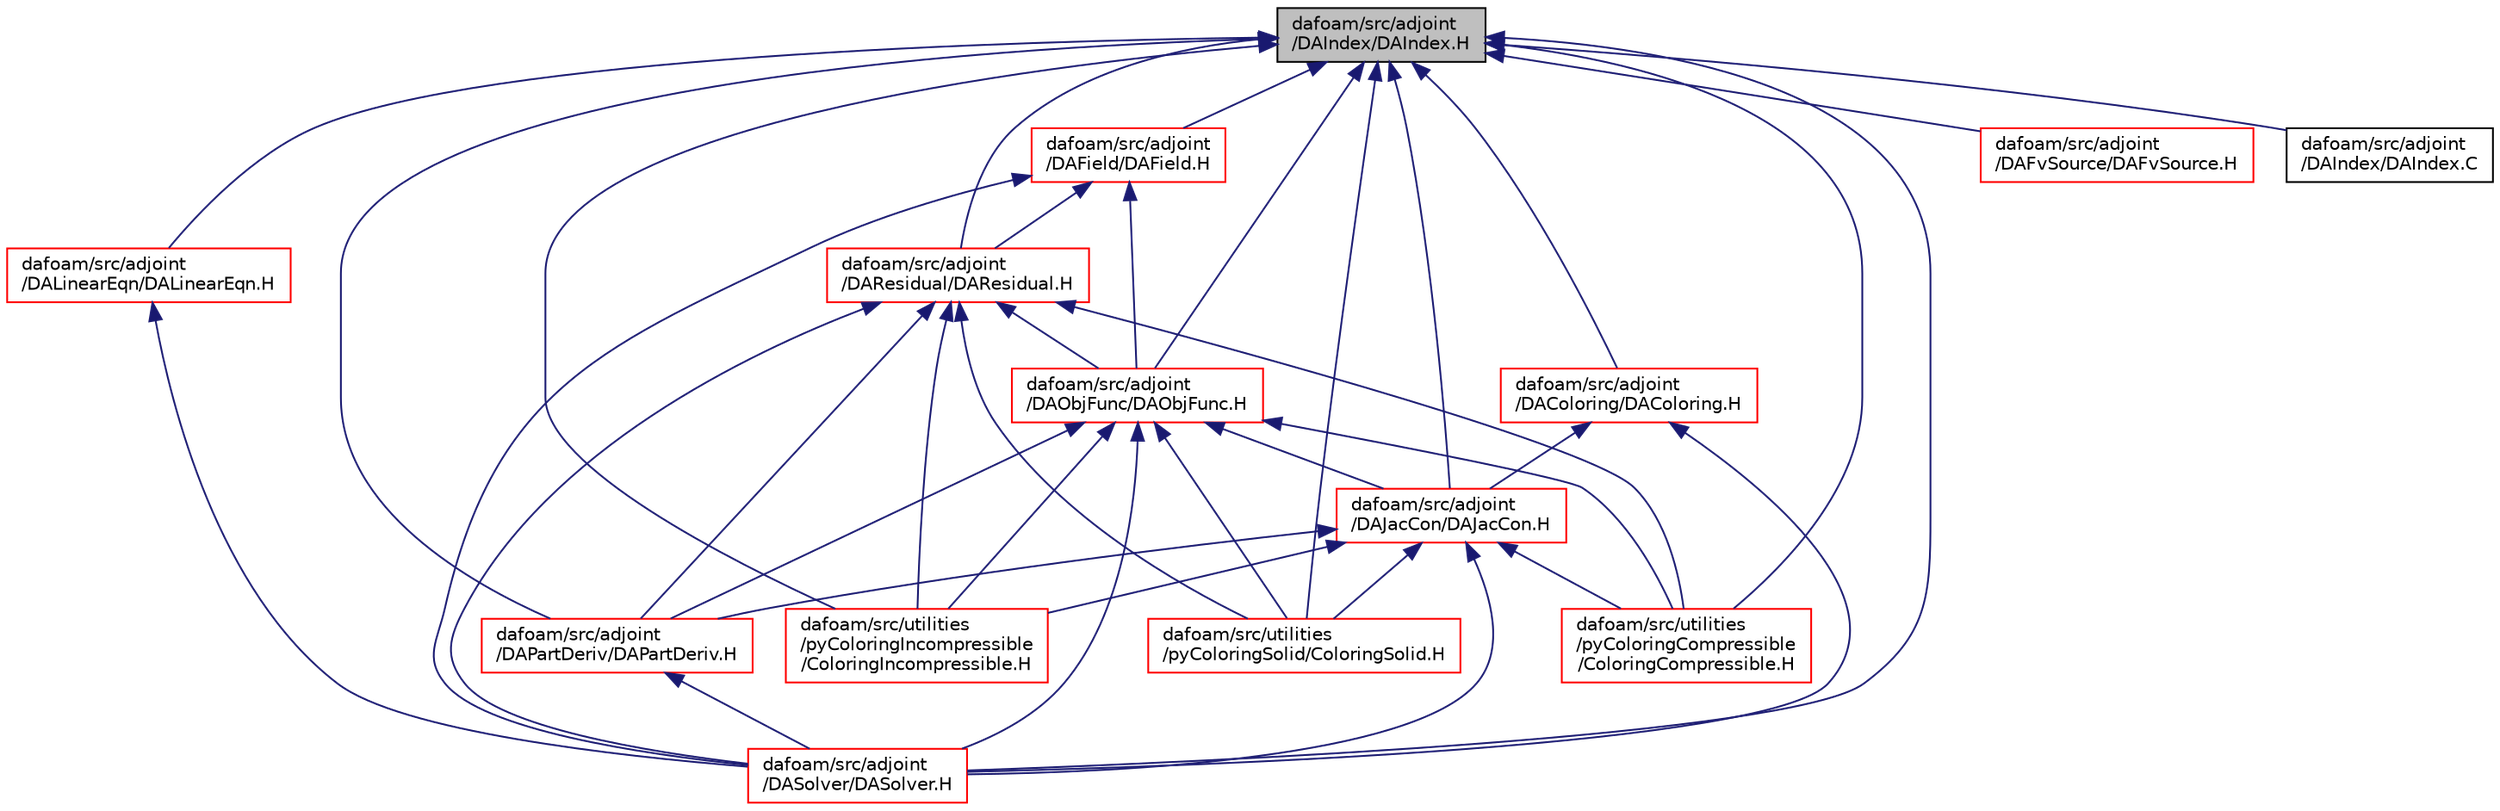 digraph "dafoam/src/adjoint/DAIndex/DAIndex.H"
{
  bgcolor="transparent";
  edge [fontname="Helvetica",fontsize="10",labelfontname="Helvetica",labelfontsize="10"];
  node [fontname="Helvetica",fontsize="10",shape=record];
  Node23 [label="dafoam/src/adjoint\l/DAIndex/DAIndex.H",height=0.2,width=0.4,color="black", fillcolor="grey75", style="filled", fontcolor="black"];
  Node23 -> Node24 [dir="back",color="midnightblue",fontsize="10",style="solid",fontname="Helvetica"];
  Node24 [label="dafoam/src/adjoint\l/DAColoring/DAColoring.H",height=0.2,width=0.4,color="red",URL="$DAColoring_8H.html"];
  Node24 -> Node26 [dir="back",color="midnightblue",fontsize="10",style="solid",fontname="Helvetica"];
  Node26 [label="dafoam/src/adjoint\l/DAJacCon/DAJacCon.H",height=0.2,width=0.4,color="red",URL="$DAJacCon_8H.html"];
  Node26 -> Node34 [dir="back",color="midnightblue",fontsize="10",style="solid",fontname="Helvetica"];
  Node34 [label="dafoam/src/adjoint\l/DAPartDeriv/DAPartDeriv.H",height=0.2,width=0.4,color="red",URL="$DAPartDeriv_8H.html"];
  Node34 -> Node52 [dir="back",color="midnightblue",fontsize="10",style="solid",fontname="Helvetica"];
  Node52 [label="dafoam/src/adjoint\l/DASolver/DASolver.H",height=0.2,width=0.4,color="red",URL="$DASolver_8H.html"];
  Node26 -> Node52 [dir="back",color="midnightblue",fontsize="10",style="solid",fontname="Helvetica"];
  Node26 -> Node68 [dir="back",color="midnightblue",fontsize="10",style="solid",fontname="Helvetica"];
  Node68 [label="dafoam/src/utilities\l/pyColoringCompressible\l/ColoringCompressible.H",height=0.2,width=0.4,color="red",URL="$ColoringCompressible_8H.html"];
  Node26 -> Node70 [dir="back",color="midnightblue",fontsize="10",style="solid",fontname="Helvetica"];
  Node70 [label="dafoam/src/utilities\l/pyColoringIncompressible\l/ColoringIncompressible.H",height=0.2,width=0.4,color="red",URL="$ColoringIncompressible_8H.html"];
  Node26 -> Node72 [dir="back",color="midnightblue",fontsize="10",style="solid",fontname="Helvetica"];
  Node72 [label="dafoam/src/utilities\l/pyColoringSolid/ColoringSolid.H",height=0.2,width=0.4,color="red",URL="$ColoringSolid_8H.html"];
  Node24 -> Node52 [dir="back",color="midnightblue",fontsize="10",style="solid",fontname="Helvetica"];
  Node23 -> Node74 [dir="back",color="midnightblue",fontsize="10",style="solid",fontname="Helvetica"];
  Node74 [label="dafoam/src/adjoint\l/DAField/DAField.H",height=0.2,width=0.4,color="red",URL="$DAField_8H.html"];
  Node74 -> Node76 [dir="back",color="midnightblue",fontsize="10",style="solid",fontname="Helvetica"];
  Node76 [label="dafoam/src/adjoint\l/DAObjFunc/DAObjFunc.H",height=0.2,width=0.4,color="red",URL="$DAObjFunc_8H.html"];
  Node76 -> Node26 [dir="back",color="midnightblue",fontsize="10",style="solid",fontname="Helvetica"];
  Node76 -> Node34 [dir="back",color="midnightblue",fontsize="10",style="solid",fontname="Helvetica"];
  Node76 -> Node52 [dir="back",color="midnightblue",fontsize="10",style="solid",fontname="Helvetica"];
  Node76 -> Node68 [dir="back",color="midnightblue",fontsize="10",style="solid",fontname="Helvetica"];
  Node76 -> Node70 [dir="back",color="midnightblue",fontsize="10",style="solid",fontname="Helvetica"];
  Node76 -> Node72 [dir="back",color="midnightblue",fontsize="10",style="solid",fontname="Helvetica"];
  Node74 -> Node88 [dir="back",color="midnightblue",fontsize="10",style="solid",fontname="Helvetica"];
  Node88 [label="dafoam/src/adjoint\l/DAResidual/DAResidual.H",height=0.2,width=0.4,color="red",URL="$DAResidual_8H.html"];
  Node88 -> Node76 [dir="back",color="midnightblue",fontsize="10",style="solid",fontname="Helvetica"];
  Node88 -> Node34 [dir="back",color="midnightblue",fontsize="10",style="solid",fontname="Helvetica"];
  Node88 -> Node52 [dir="back",color="midnightblue",fontsize="10",style="solid",fontname="Helvetica"];
  Node88 -> Node68 [dir="back",color="midnightblue",fontsize="10",style="solid",fontname="Helvetica"];
  Node88 -> Node70 [dir="back",color="midnightblue",fontsize="10",style="solid",fontname="Helvetica"];
  Node88 -> Node72 [dir="back",color="midnightblue",fontsize="10",style="solid",fontname="Helvetica"];
  Node74 -> Node52 [dir="back",color="midnightblue",fontsize="10",style="solid",fontname="Helvetica"];
  Node23 -> Node102 [dir="back",color="midnightblue",fontsize="10",style="solid",fontname="Helvetica"];
  Node102 [label="dafoam/src/adjoint\l/DAFvSource/DAFvSource.H",height=0.2,width=0.4,color="red",URL="$DAFvSource_8H.html"];
  Node23 -> Node106 [dir="back",color="midnightblue",fontsize="10",style="solid",fontname="Helvetica"];
  Node106 [label="dafoam/src/adjoint\l/DAIndex/DAIndex.C",height=0.2,width=0.4,color="black",URL="$DAIndex_8C.html"];
  Node23 -> Node26 [dir="back",color="midnightblue",fontsize="10",style="solid",fontname="Helvetica"];
  Node23 -> Node107 [dir="back",color="midnightblue",fontsize="10",style="solid",fontname="Helvetica"];
  Node107 [label="dafoam/src/adjoint\l/DALinearEqn/DALinearEqn.H",height=0.2,width=0.4,color="red",URL="$DALinearEqn_8H.html"];
  Node107 -> Node52 [dir="back",color="midnightblue",fontsize="10",style="solid",fontname="Helvetica"];
  Node23 -> Node76 [dir="back",color="midnightblue",fontsize="10",style="solid",fontname="Helvetica"];
  Node23 -> Node34 [dir="back",color="midnightblue",fontsize="10",style="solid",fontname="Helvetica"];
  Node23 -> Node88 [dir="back",color="midnightblue",fontsize="10",style="solid",fontname="Helvetica"];
  Node23 -> Node52 [dir="back",color="midnightblue",fontsize="10",style="solid",fontname="Helvetica"];
  Node23 -> Node68 [dir="back",color="midnightblue",fontsize="10",style="solid",fontname="Helvetica"];
  Node23 -> Node70 [dir="back",color="midnightblue",fontsize="10",style="solid",fontname="Helvetica"];
  Node23 -> Node72 [dir="back",color="midnightblue",fontsize="10",style="solid",fontname="Helvetica"];
}
